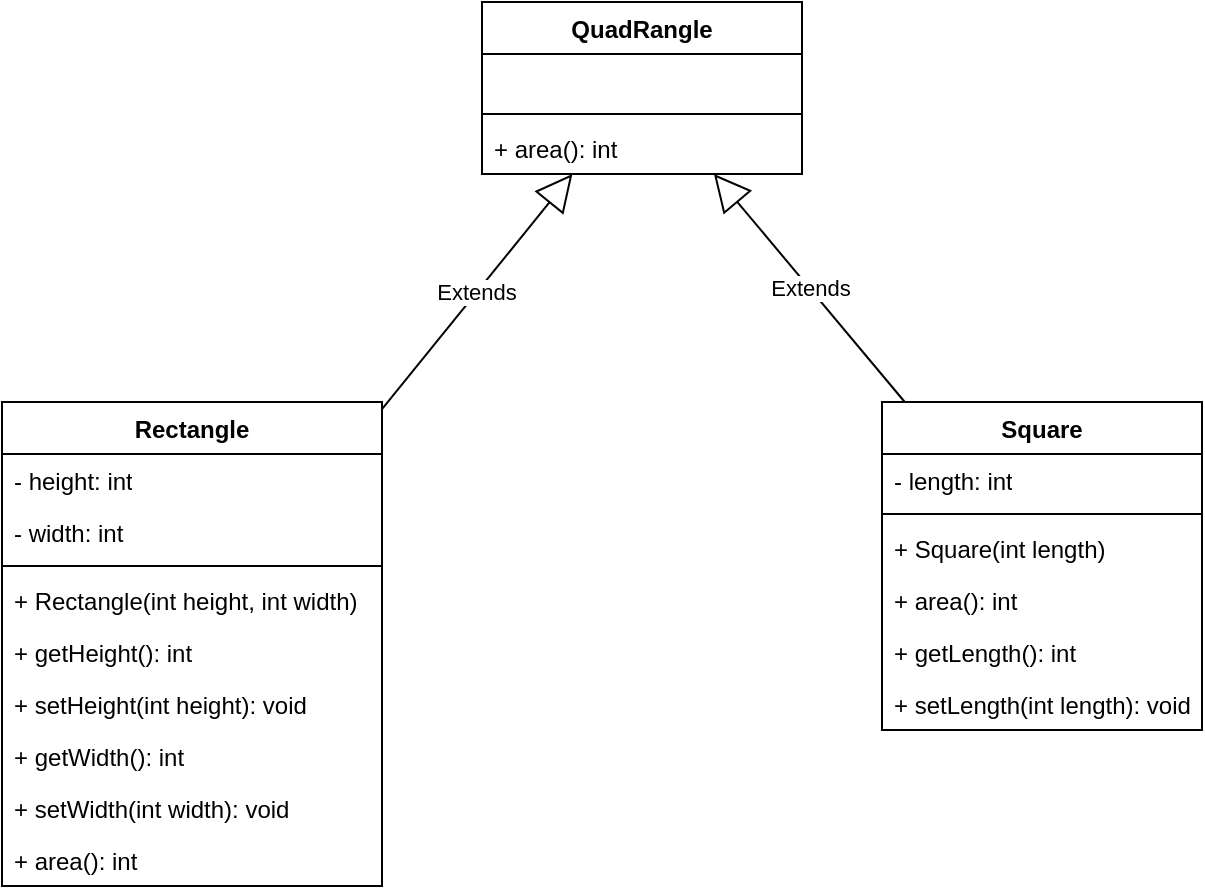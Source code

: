 <mxfile version="22.0.6" type="device">
  <diagram id="C5RBs43oDa-KdzZeNtuy" name="Page-1">
    <mxGraphModel dx="1050" dy="614" grid="1" gridSize="10" guides="1" tooltips="1" connect="1" arrows="1" fold="1" page="1" pageScale="1" pageWidth="827" pageHeight="1169" math="0" shadow="0">
      <root>
        <mxCell id="WIyWlLk6GJQsqaUBKTNV-0" />
        <mxCell id="WIyWlLk6GJQsqaUBKTNV-1" parent="WIyWlLk6GJQsqaUBKTNV-0" />
        <mxCell id="pWouYvbAjNweBYTgaHsk-0" value="QuadRangle" style="swimlane;fontStyle=1;align=center;verticalAlign=top;childLayout=stackLayout;horizontal=1;startSize=26;horizontalStack=0;resizeParent=1;resizeParentMax=0;resizeLast=0;collapsible=1;marginBottom=0;whiteSpace=wrap;html=1;" vertex="1" parent="WIyWlLk6GJQsqaUBKTNV-1">
          <mxGeometry x="310" y="30" width="160" height="86" as="geometry" />
        </mxCell>
        <mxCell id="pWouYvbAjNweBYTgaHsk-1" value="&amp;nbsp;" style="text;strokeColor=none;fillColor=none;align=left;verticalAlign=top;spacingLeft=4;spacingRight=4;overflow=hidden;rotatable=0;points=[[0,0.5],[1,0.5]];portConstraint=eastwest;whiteSpace=wrap;html=1;" vertex="1" parent="pWouYvbAjNweBYTgaHsk-0">
          <mxGeometry y="26" width="160" height="26" as="geometry" />
        </mxCell>
        <mxCell id="pWouYvbAjNweBYTgaHsk-2" value="" style="line;strokeWidth=1;fillColor=none;align=left;verticalAlign=middle;spacingTop=-1;spacingLeft=3;spacingRight=3;rotatable=0;labelPosition=right;points=[];portConstraint=eastwest;strokeColor=inherit;" vertex="1" parent="pWouYvbAjNweBYTgaHsk-0">
          <mxGeometry y="52" width="160" height="8" as="geometry" />
        </mxCell>
        <mxCell id="pWouYvbAjNweBYTgaHsk-3" value="+ area(): int" style="text;strokeColor=none;fillColor=none;align=left;verticalAlign=top;spacingLeft=4;spacingRight=4;overflow=hidden;rotatable=0;points=[[0,0.5],[1,0.5]];portConstraint=eastwest;whiteSpace=wrap;html=1;" vertex="1" parent="pWouYvbAjNweBYTgaHsk-0">
          <mxGeometry y="60" width="160" height="26" as="geometry" />
        </mxCell>
        <mxCell id="pWouYvbAjNweBYTgaHsk-4" value="Rectangle" style="swimlane;fontStyle=1;align=center;verticalAlign=top;childLayout=stackLayout;horizontal=1;startSize=26;horizontalStack=0;resizeParent=1;resizeParentMax=0;resizeLast=0;collapsible=1;marginBottom=0;whiteSpace=wrap;html=1;" vertex="1" parent="WIyWlLk6GJQsqaUBKTNV-1">
          <mxGeometry x="70" y="230" width="190" height="242" as="geometry" />
        </mxCell>
        <mxCell id="pWouYvbAjNweBYTgaHsk-5" value="- height: int" style="text;strokeColor=none;fillColor=none;align=left;verticalAlign=top;spacingLeft=4;spacingRight=4;overflow=hidden;rotatable=0;points=[[0,0.5],[1,0.5]];portConstraint=eastwest;whiteSpace=wrap;html=1;" vertex="1" parent="pWouYvbAjNweBYTgaHsk-4">
          <mxGeometry y="26" width="190" height="26" as="geometry" />
        </mxCell>
        <mxCell id="pWouYvbAjNweBYTgaHsk-10" value="- width: int" style="text;strokeColor=none;fillColor=none;align=left;verticalAlign=top;spacingLeft=4;spacingRight=4;overflow=hidden;rotatable=0;points=[[0,0.5],[1,0.5]];portConstraint=eastwest;whiteSpace=wrap;html=1;" vertex="1" parent="pWouYvbAjNweBYTgaHsk-4">
          <mxGeometry y="52" width="190" height="26" as="geometry" />
        </mxCell>
        <mxCell id="pWouYvbAjNweBYTgaHsk-6" value="" style="line;strokeWidth=1;fillColor=none;align=left;verticalAlign=middle;spacingTop=-1;spacingLeft=3;spacingRight=3;rotatable=0;labelPosition=right;points=[];portConstraint=eastwest;strokeColor=inherit;" vertex="1" parent="pWouYvbAjNweBYTgaHsk-4">
          <mxGeometry y="78" width="190" height="8" as="geometry" />
        </mxCell>
        <mxCell id="pWouYvbAjNweBYTgaHsk-14" value="+ Rectangle(int height, int width)" style="text;strokeColor=none;fillColor=none;align=left;verticalAlign=top;spacingLeft=4;spacingRight=4;overflow=hidden;rotatable=0;points=[[0,0.5],[1,0.5]];portConstraint=eastwest;whiteSpace=wrap;html=1;" vertex="1" parent="pWouYvbAjNweBYTgaHsk-4">
          <mxGeometry y="86" width="190" height="26" as="geometry" />
        </mxCell>
        <mxCell id="pWouYvbAjNweBYTgaHsk-7" value="+&amp;nbsp;getHeight(): int" style="text;strokeColor=none;fillColor=none;align=left;verticalAlign=top;spacingLeft=4;spacingRight=4;overflow=hidden;rotatable=0;points=[[0,0.5],[1,0.5]];portConstraint=eastwest;whiteSpace=wrap;html=1;" vertex="1" parent="pWouYvbAjNweBYTgaHsk-4">
          <mxGeometry y="112" width="190" height="26" as="geometry" />
        </mxCell>
        <mxCell id="pWouYvbAjNweBYTgaHsk-11" value="+&amp;nbsp;setHeight(int height): void" style="text;strokeColor=none;fillColor=none;align=left;verticalAlign=top;spacingLeft=4;spacingRight=4;overflow=hidden;rotatable=0;points=[[0,0.5],[1,0.5]];portConstraint=eastwest;whiteSpace=wrap;html=1;" vertex="1" parent="pWouYvbAjNweBYTgaHsk-4">
          <mxGeometry y="138" width="190" height="26" as="geometry" />
        </mxCell>
        <mxCell id="pWouYvbAjNweBYTgaHsk-12" value="+&amp;nbsp;getWidth(): int" style="text;strokeColor=none;fillColor=none;align=left;verticalAlign=top;spacingLeft=4;spacingRight=4;overflow=hidden;rotatable=0;points=[[0,0.5],[1,0.5]];portConstraint=eastwest;whiteSpace=wrap;html=1;" vertex="1" parent="pWouYvbAjNweBYTgaHsk-4">
          <mxGeometry y="164" width="190" height="26" as="geometry" />
        </mxCell>
        <mxCell id="pWouYvbAjNweBYTgaHsk-13" value="+&amp;nbsp;setWidth(int width): void" style="text;strokeColor=none;fillColor=none;align=left;verticalAlign=top;spacingLeft=4;spacingRight=4;overflow=hidden;rotatable=0;points=[[0,0.5],[1,0.5]];portConstraint=eastwest;whiteSpace=wrap;html=1;" vertex="1" parent="pWouYvbAjNweBYTgaHsk-4">
          <mxGeometry y="190" width="190" height="26" as="geometry" />
        </mxCell>
        <mxCell id="pWouYvbAjNweBYTgaHsk-16" value="+&amp;nbsp;area(): int" style="text;strokeColor=none;fillColor=none;align=left;verticalAlign=top;spacingLeft=4;spacingRight=4;overflow=hidden;rotatable=0;points=[[0,0.5],[1,0.5]];portConstraint=eastwest;whiteSpace=wrap;html=1;" vertex="1" parent="pWouYvbAjNweBYTgaHsk-4">
          <mxGeometry y="216" width="190" height="26" as="geometry" />
        </mxCell>
        <mxCell id="pWouYvbAjNweBYTgaHsk-9" value="Extends" style="endArrow=block;endSize=16;endFill=0;html=1;rounded=0;" edge="1" parent="WIyWlLk6GJQsqaUBKTNV-1" source="pWouYvbAjNweBYTgaHsk-4" target="pWouYvbAjNweBYTgaHsk-0">
          <mxGeometry width="160" relative="1" as="geometry">
            <mxPoint x="330" y="320" as="sourcePoint" />
            <mxPoint x="490" y="320" as="targetPoint" />
          </mxGeometry>
        </mxCell>
        <mxCell id="pWouYvbAjNweBYTgaHsk-17" value="Square" style="swimlane;fontStyle=1;align=center;verticalAlign=top;childLayout=stackLayout;horizontal=1;startSize=26;horizontalStack=0;resizeParent=1;resizeParentMax=0;resizeLast=0;collapsible=1;marginBottom=0;whiteSpace=wrap;html=1;" vertex="1" parent="WIyWlLk6GJQsqaUBKTNV-1">
          <mxGeometry x="510" y="230" width="160" height="164" as="geometry" />
        </mxCell>
        <mxCell id="pWouYvbAjNweBYTgaHsk-18" value="- length: int" style="text;strokeColor=none;fillColor=none;align=left;verticalAlign=top;spacingLeft=4;spacingRight=4;overflow=hidden;rotatable=0;points=[[0,0.5],[1,0.5]];portConstraint=eastwest;whiteSpace=wrap;html=1;" vertex="1" parent="pWouYvbAjNweBYTgaHsk-17">
          <mxGeometry y="26" width="160" height="26" as="geometry" />
        </mxCell>
        <mxCell id="pWouYvbAjNweBYTgaHsk-19" value="" style="line;strokeWidth=1;fillColor=none;align=left;verticalAlign=middle;spacingTop=-1;spacingLeft=3;spacingRight=3;rotatable=0;labelPosition=right;points=[];portConstraint=eastwest;strokeColor=inherit;" vertex="1" parent="pWouYvbAjNweBYTgaHsk-17">
          <mxGeometry y="52" width="160" height="8" as="geometry" />
        </mxCell>
        <mxCell id="pWouYvbAjNweBYTgaHsk-20" value="+ Square(int length)" style="text;strokeColor=none;fillColor=none;align=left;verticalAlign=top;spacingLeft=4;spacingRight=4;overflow=hidden;rotatable=0;points=[[0,0.5],[1,0.5]];portConstraint=eastwest;whiteSpace=wrap;html=1;" vertex="1" parent="pWouYvbAjNweBYTgaHsk-17">
          <mxGeometry y="60" width="160" height="26" as="geometry" />
        </mxCell>
        <mxCell id="pWouYvbAjNweBYTgaHsk-22" value="+ area(): int" style="text;strokeColor=none;fillColor=none;align=left;verticalAlign=top;spacingLeft=4;spacingRight=4;overflow=hidden;rotatable=0;points=[[0,0.5],[1,0.5]];portConstraint=eastwest;whiteSpace=wrap;html=1;" vertex="1" parent="pWouYvbAjNweBYTgaHsk-17">
          <mxGeometry y="86" width="160" height="26" as="geometry" />
        </mxCell>
        <mxCell id="pWouYvbAjNweBYTgaHsk-23" value="+&amp;nbsp;getLength(): int" style="text;strokeColor=none;fillColor=none;align=left;verticalAlign=top;spacingLeft=4;spacingRight=4;overflow=hidden;rotatable=0;points=[[0,0.5],[1,0.5]];portConstraint=eastwest;whiteSpace=wrap;html=1;" vertex="1" parent="pWouYvbAjNweBYTgaHsk-17">
          <mxGeometry y="112" width="160" height="26" as="geometry" />
        </mxCell>
        <mxCell id="pWouYvbAjNweBYTgaHsk-27" value="+ setLength(int length): void" style="text;strokeColor=none;fillColor=none;align=left;verticalAlign=top;spacingLeft=4;spacingRight=4;overflow=hidden;rotatable=0;points=[[0,0.5],[1,0.5]];portConstraint=eastwest;whiteSpace=wrap;html=1;" vertex="1" parent="pWouYvbAjNweBYTgaHsk-17">
          <mxGeometry y="138" width="160" height="26" as="geometry" />
        </mxCell>
        <mxCell id="pWouYvbAjNweBYTgaHsk-21" value="Extends" style="endArrow=block;endSize=16;endFill=0;html=1;rounded=0;" edge="1" parent="WIyWlLk6GJQsqaUBKTNV-1" source="pWouYvbAjNweBYTgaHsk-17" target="pWouYvbAjNweBYTgaHsk-0">
          <mxGeometry width="160" relative="1" as="geometry">
            <mxPoint x="270" y="244" as="sourcePoint" />
            <mxPoint x="365" y="126" as="targetPoint" />
          </mxGeometry>
        </mxCell>
      </root>
    </mxGraphModel>
  </diagram>
</mxfile>

